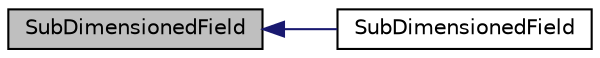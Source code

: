 digraph "SubDimensionedField"
{
  bgcolor="transparent";
  edge [fontname="Helvetica",fontsize="10",labelfontname="Helvetica",labelfontsize="10"];
  node [fontname="Helvetica",fontsize="10",shape=record];
  rankdir="LR";
  Node1 [label="SubDimensionedField",height=0.2,width=0.4,color="black", fillcolor="grey75", style="filled", fontcolor="black"];
  Node1 -> Node2 [dir="back",color="midnightblue",fontsize="10",style="solid",fontname="Helvetica"];
  Node2 [label="SubDimensionedField",height=0.2,width=0.4,color="black",URL="$a02536.html#a766bad47493b7f1f8ac489fe27bc8565",tooltip="Construct from a UList and size. "];
}
